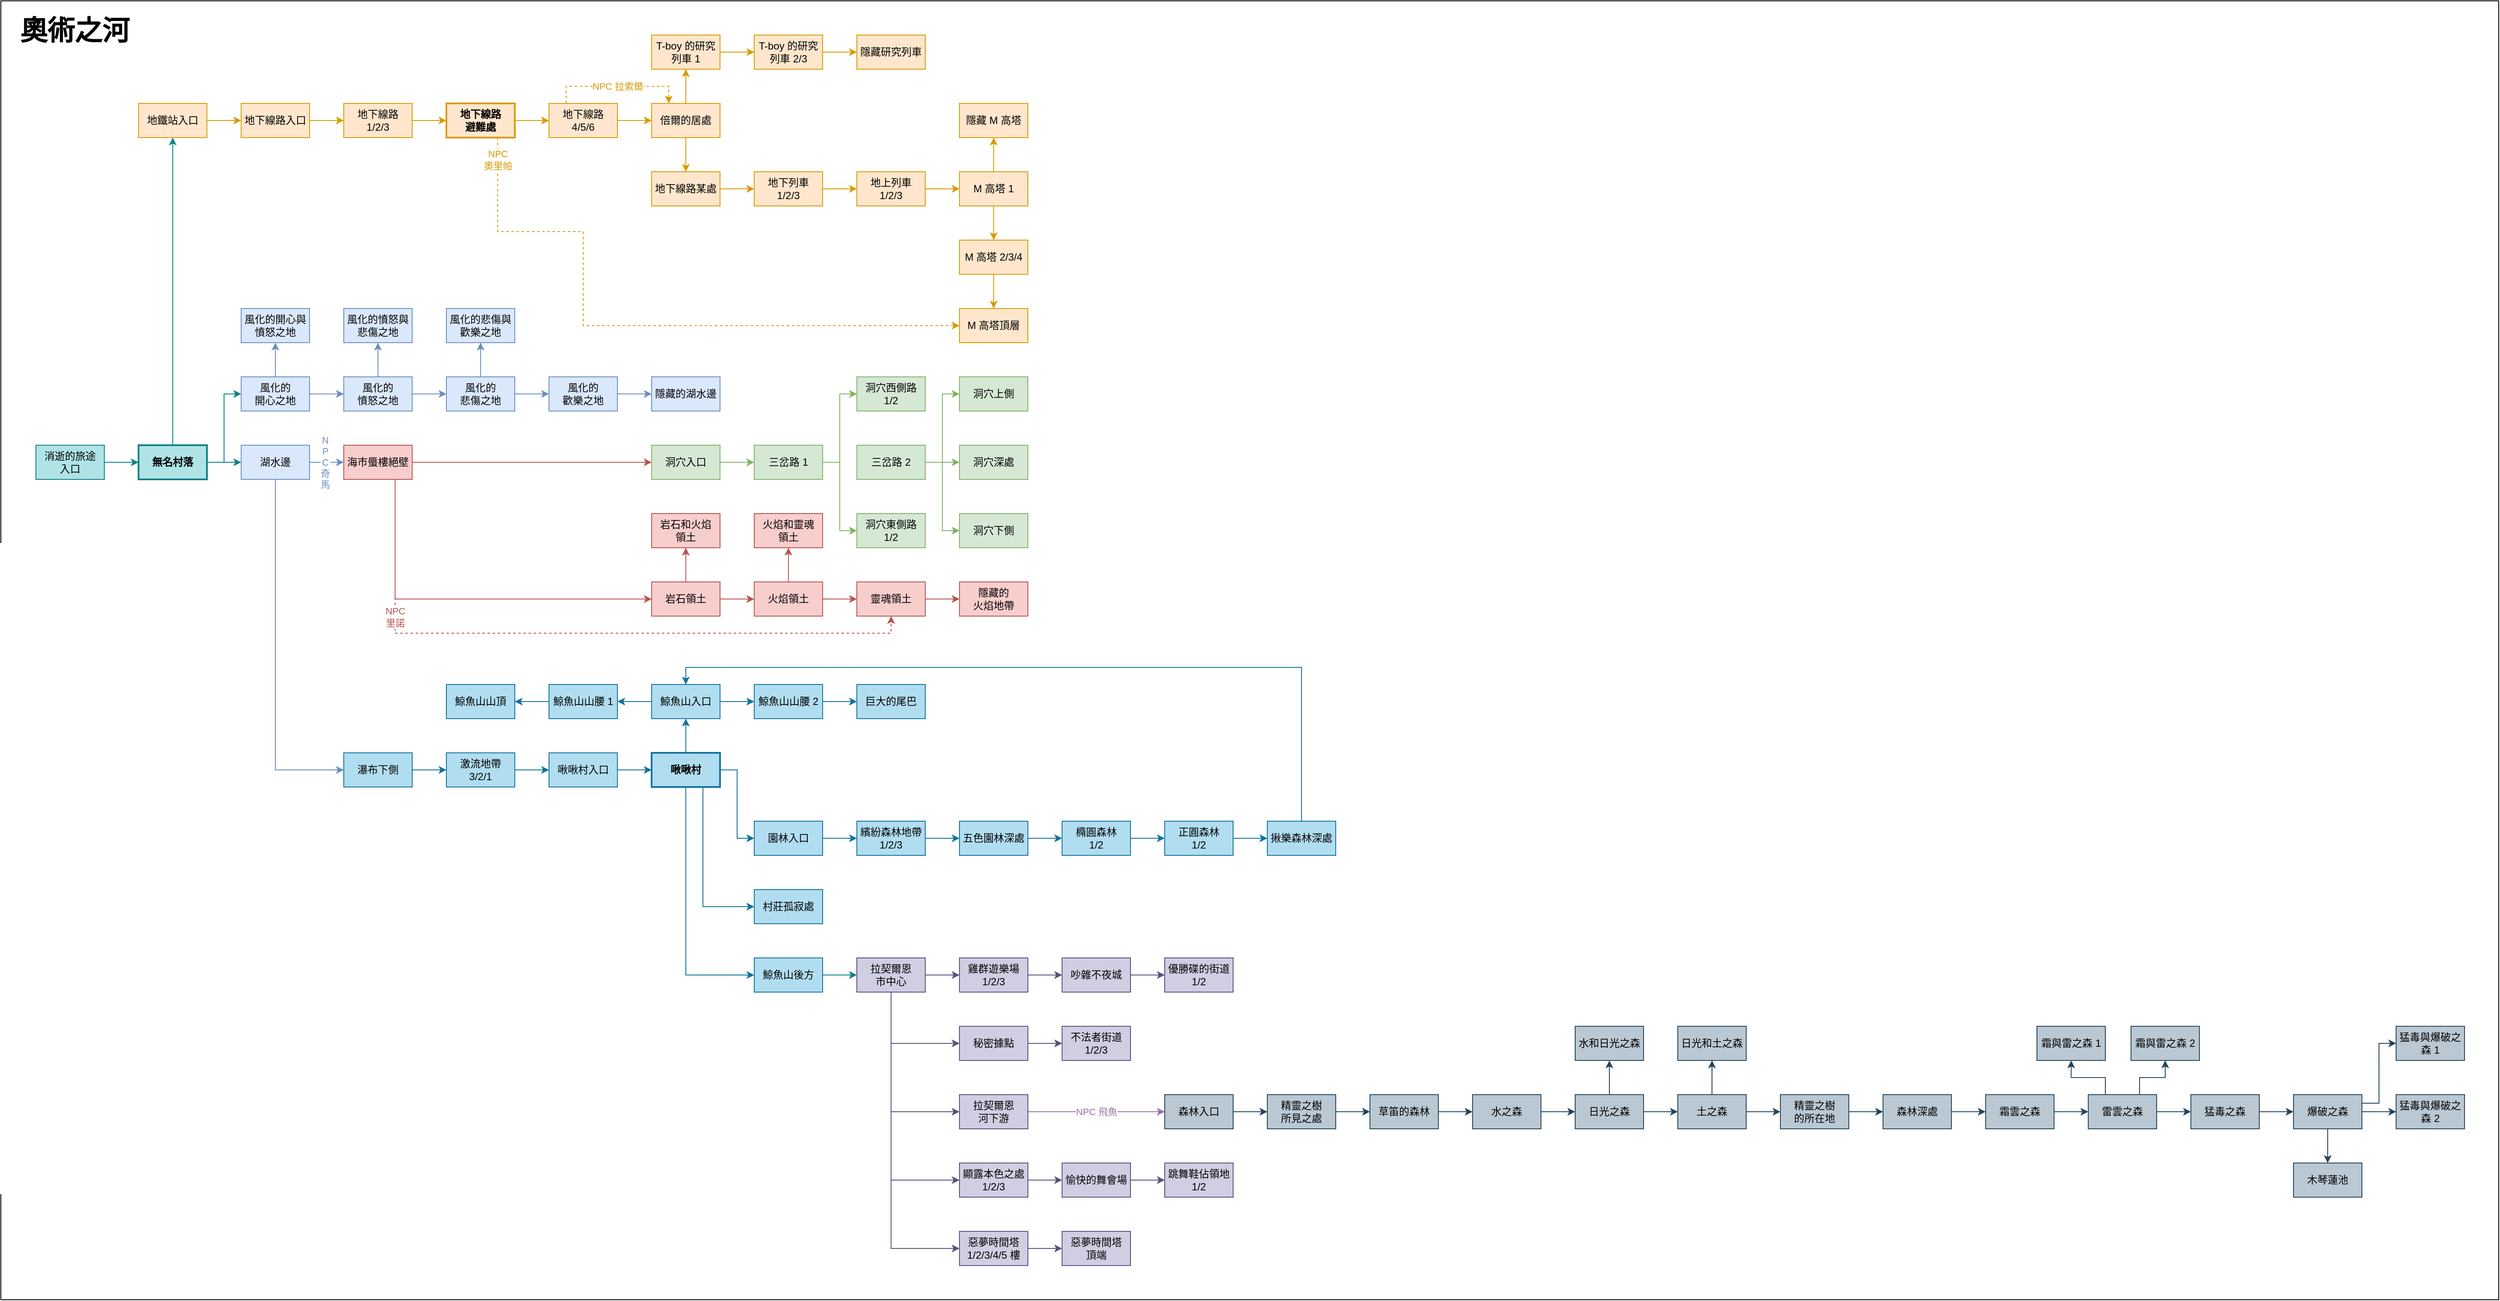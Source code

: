 <mxfile version="27.0.2">
  <diagram name="Page-1" id="98I1_oZJ7lvWs5_vr2ny">
    <mxGraphModel dx="5010" dy="3123" grid="1" gridSize="10" guides="1" tooltips="1" connect="1" arrows="1" fold="1" page="1" pageScale="1" pageWidth="850" pageHeight="1100" math="0" shadow="0">
      <root>
        <mxCell id="0" />
        <mxCell id="1" parent="0" />
        <mxCell id="Q3DIbl1BtEreVl4ZhK06-36" value="" style="rounded=0;whiteSpace=wrap;html=1;" parent="1" vertex="1">
          <mxGeometry x="39" y="40" width="2921" height="1520" as="geometry" />
        </mxCell>
        <mxCell id="d3JcHvjQmQeXnqKImObB-3" style="edgeStyle=orthogonalEdgeStyle;rounded=0;orthogonalLoop=1;jettySize=auto;html=1;exitX=1;exitY=0.5;exitDx=0;exitDy=0;entryX=0;entryY=0.5;entryDx=0;entryDy=0;fillColor=#b0e3e6;strokeColor=#0e8088;" parent="1" source="d3JcHvjQmQeXnqKImObB-1" target="d3JcHvjQmQeXnqKImObB-2" edge="1">
          <mxGeometry relative="1" as="geometry" />
        </mxCell>
        <mxCell id="d3JcHvjQmQeXnqKImObB-1" value="消逝的旅途&lt;br&gt;入口" style="rounded=0;whiteSpace=wrap;html=1;fillColor=#b0e3e6;strokeColor=#0e8088;" parent="1" vertex="1">
          <mxGeometry x="80" y="560" width="80" height="40" as="geometry" />
        </mxCell>
        <mxCell id="d3JcHvjQmQeXnqKImObB-93" style="edgeStyle=orthogonalEdgeStyle;rounded=0;orthogonalLoop=1;jettySize=auto;html=1;exitX=1;exitY=0.5;exitDx=0;exitDy=0;entryX=0;entryY=0.5;entryDx=0;entryDy=0;fillColor=#b0e3e6;strokeColor=#0e8088;" parent="1" source="d3JcHvjQmQeXnqKImObB-2" target="d3JcHvjQmQeXnqKImObB-59" edge="1">
          <mxGeometry relative="1" as="geometry" />
        </mxCell>
        <mxCell id="d3JcHvjQmQeXnqKImObB-96" style="edgeStyle=orthogonalEdgeStyle;rounded=0;orthogonalLoop=1;jettySize=auto;html=1;exitX=1;exitY=0.5;exitDx=0;exitDy=0;entryX=0;entryY=0.5;entryDx=0;entryDy=0;fillColor=#b0e3e6;strokeColor=#0e8088;" parent="1" source="d3JcHvjQmQeXnqKImObB-2" target="d3JcHvjQmQeXnqKImObB-43" edge="1">
          <mxGeometry relative="1" as="geometry" />
        </mxCell>
        <mxCell id="d3JcHvjQmQeXnqKImObB-97" style="edgeStyle=orthogonalEdgeStyle;rounded=0;orthogonalLoop=1;jettySize=auto;html=1;exitX=0.5;exitY=0;exitDx=0;exitDy=0;entryX=0.5;entryY=1;entryDx=0;entryDy=0;fillColor=#b0e3e6;strokeColor=#0e8088;" parent="1" source="d3JcHvjQmQeXnqKImObB-2" target="d3JcHvjQmQeXnqKImObB-4" edge="1">
          <mxGeometry relative="1" as="geometry" />
        </mxCell>
        <mxCell id="d3JcHvjQmQeXnqKImObB-2" value="無名村落" style="rounded=0;whiteSpace=wrap;html=1;fillColor=#b0e3e6;strokeColor=#0e8088;fontStyle=1;strokeWidth=2;" parent="1" vertex="1">
          <mxGeometry x="200" y="560" width="80" height="40" as="geometry" />
        </mxCell>
        <mxCell id="d3JcHvjQmQeXnqKImObB-10" style="edgeStyle=orthogonalEdgeStyle;rounded=0;orthogonalLoop=1;jettySize=auto;html=1;exitX=1;exitY=0.5;exitDx=0;exitDy=0;entryX=0;entryY=0.5;entryDx=0;entryDy=0;fillColor=#ffe6cc;strokeColor=#d79b00;" parent="1" source="d3JcHvjQmQeXnqKImObB-4" target="d3JcHvjQmQeXnqKImObB-5" edge="1">
          <mxGeometry relative="1" as="geometry" />
        </mxCell>
        <mxCell id="d3JcHvjQmQeXnqKImObB-4" value="地鐵站入口" style="rounded=0;whiteSpace=wrap;html=1;fillColor=#ffe6cc;strokeColor=#d79b00;" parent="1" vertex="1">
          <mxGeometry x="200" y="160" width="80" height="40" as="geometry" />
        </mxCell>
        <mxCell id="d3JcHvjQmQeXnqKImObB-11" style="edgeStyle=orthogonalEdgeStyle;rounded=0;orthogonalLoop=1;jettySize=auto;html=1;exitX=1;exitY=0.5;exitDx=0;exitDy=0;entryX=0;entryY=0.5;entryDx=0;entryDy=0;fillColor=#ffe6cc;strokeColor=#d79b00;" parent="1" source="d3JcHvjQmQeXnqKImObB-5" target="d3JcHvjQmQeXnqKImObB-6" edge="1">
          <mxGeometry relative="1" as="geometry" />
        </mxCell>
        <mxCell id="d3JcHvjQmQeXnqKImObB-5" value="地下線路入口" style="rounded=0;whiteSpace=wrap;html=1;fillColor=#ffe6cc;strokeColor=#d79b00;" parent="1" vertex="1">
          <mxGeometry x="320" y="160" width="80" height="40" as="geometry" />
        </mxCell>
        <mxCell id="d3JcHvjQmQeXnqKImObB-12" style="edgeStyle=orthogonalEdgeStyle;rounded=0;orthogonalLoop=1;jettySize=auto;html=1;exitX=1;exitY=0.5;exitDx=0;exitDy=0;entryX=0;entryY=0.5;entryDx=0;entryDy=0;fillColor=#ffe6cc;strokeColor=#d79b00;" parent="1" source="d3JcHvjQmQeXnqKImObB-6" target="d3JcHvjQmQeXnqKImObB-9" edge="1">
          <mxGeometry relative="1" as="geometry">
            <mxPoint x="560" y="180" as="targetPoint" />
          </mxGeometry>
        </mxCell>
        <mxCell id="d3JcHvjQmQeXnqKImObB-6" value="地下線路 1/2/3" style="rounded=0;whiteSpace=wrap;html=1;fillColor=#ffe6cc;strokeColor=#d79b00;" parent="1" vertex="1">
          <mxGeometry x="440" y="160" width="80" height="40" as="geometry" />
        </mxCell>
        <mxCell id="d3JcHvjQmQeXnqKImObB-16" style="edgeStyle=orthogonalEdgeStyle;rounded=0;orthogonalLoop=1;jettySize=auto;html=1;exitX=1;exitY=0.5;exitDx=0;exitDy=0;entryX=0;entryY=0.5;entryDx=0;entryDy=0;fillColor=#ffe6cc;strokeColor=#d79b00;" parent="1" source="d3JcHvjQmQeXnqKImObB-9" target="d3JcHvjQmQeXnqKImObB-15" edge="1">
          <mxGeometry relative="1" as="geometry" />
        </mxCell>
        <mxCell id="uA6WqvITDLGF0Sce4mHZ-1" style="edgeStyle=orthogonalEdgeStyle;rounded=0;orthogonalLoop=1;jettySize=auto;html=1;exitX=0.75;exitY=1;exitDx=0;exitDy=0;entryX=0;entryY=0.5;entryDx=0;entryDy=0;dashed=1;fillColor=#ffe6cc;strokeColor=#d79b00;" parent="1" source="d3JcHvjQmQeXnqKImObB-9" target="d3JcHvjQmQeXnqKImObB-32" edge="1">
          <mxGeometry relative="1" as="geometry">
            <Array as="points">
              <mxPoint x="620" y="310" />
              <mxPoint x="720" y="310" />
              <mxPoint x="720" y="420" />
            </Array>
          </mxGeometry>
        </mxCell>
        <mxCell id="uA6WqvITDLGF0Sce4mHZ-2" value="NPC&lt;br&gt;奧里帕" style="edgeLabel;html=1;align=center;verticalAlign=middle;resizable=0;points=[];fontColor=#D79B00;" parent="uA6WqvITDLGF0Sce4mHZ-1" vertex="1" connectable="0">
          <mxGeometry x="-0.931" relative="1" as="geometry">
            <mxPoint as="offset" />
          </mxGeometry>
        </mxCell>
        <mxCell id="d3JcHvjQmQeXnqKImObB-9" value="地下線路&lt;br&gt;避難處" style="rounded=0;whiteSpace=wrap;html=1;fillColor=#ffe6cc;strokeColor=#d79b00;fontStyle=1;strokeWidth=2;" parent="1" vertex="1">
          <mxGeometry x="560" y="160" width="80" height="40" as="geometry" />
        </mxCell>
        <mxCell id="d3JcHvjQmQeXnqKImObB-25" style="edgeStyle=orthogonalEdgeStyle;rounded=0;orthogonalLoop=1;jettySize=auto;html=1;exitX=1;exitY=0.5;exitDx=0;exitDy=0;entryX=0;entryY=0.5;entryDx=0;entryDy=0;fillColor=#ffe6cc;strokeColor=#d79b00;" parent="1" source="d3JcHvjQmQeXnqKImObB-15" target="d3JcHvjQmQeXnqKImObB-21" edge="1">
          <mxGeometry relative="1" as="geometry" />
        </mxCell>
        <mxCell id="SFGJ2DjizF-hznq4Pdk7-2" style="edgeStyle=orthogonalEdgeStyle;rounded=0;orthogonalLoop=1;jettySize=auto;html=1;exitX=0.25;exitY=0;exitDx=0;exitDy=0;entryX=0.25;entryY=0;entryDx=0;entryDy=0;fillColor=#ffe6cc;strokeColor=#d79b00;dashed=1;" parent="1" source="d3JcHvjQmQeXnqKImObB-15" target="d3JcHvjQmQeXnqKImObB-21" edge="1">
          <mxGeometry relative="1" as="geometry" />
        </mxCell>
        <mxCell id="SFGJ2DjizF-hznq4Pdk7-3" value="NPC 拉索爾" style="edgeLabel;html=1;align=center;verticalAlign=middle;resizable=0;points=[];fontColor=#D79B00;" parent="SFGJ2DjizF-hznq4Pdk7-2" vertex="1" connectable="0">
          <mxGeometry x="-0.438" y="-4" relative="1" as="geometry">
            <mxPoint x="35" y="-4" as="offset" />
          </mxGeometry>
        </mxCell>
        <mxCell id="d3JcHvjQmQeXnqKImObB-15" value="地下線路 4/5/6" style="rounded=0;whiteSpace=wrap;html=1;fillColor=#ffe6cc;strokeColor=#d79b00;" parent="1" vertex="1">
          <mxGeometry x="680" y="160" width="80" height="40" as="geometry" />
        </mxCell>
        <mxCell id="d3JcHvjQmQeXnqKImObB-26" style="edgeStyle=orthogonalEdgeStyle;rounded=0;orthogonalLoop=1;jettySize=auto;html=1;exitX=0.5;exitY=1;exitDx=0;exitDy=0;entryX=0.5;entryY=0;entryDx=0;entryDy=0;fillColor=#ffe6cc;strokeColor=#d79b00;" parent="1" source="d3JcHvjQmQeXnqKImObB-21" target="d3JcHvjQmQeXnqKImObB-22" edge="1">
          <mxGeometry relative="1" as="geometry" />
        </mxCell>
        <mxCell id="SFGJ2DjizF-hznq4Pdk7-1" style="edgeStyle=orthogonalEdgeStyle;rounded=0;orthogonalLoop=1;jettySize=auto;html=1;exitX=0.5;exitY=0;exitDx=0;exitDy=0;entryX=0.5;entryY=1;entryDx=0;entryDy=0;fillColor=#ffe6cc;strokeColor=#d79b00;" parent="1" source="d3JcHvjQmQeXnqKImObB-21" target="d3JcHvjQmQeXnqKImObB-37" edge="1">
          <mxGeometry relative="1" as="geometry" />
        </mxCell>
        <mxCell id="d3JcHvjQmQeXnqKImObB-21" value="倍爾的居處" style="rounded=0;whiteSpace=wrap;html=1;fillColor=#ffe6cc;strokeColor=#d79b00;" parent="1" vertex="1">
          <mxGeometry x="800" y="160" width="80" height="40" as="geometry" />
        </mxCell>
        <mxCell id="d3JcHvjQmQeXnqKImObB-27" style="edgeStyle=orthogonalEdgeStyle;rounded=0;orthogonalLoop=1;jettySize=auto;html=1;exitX=1;exitY=0.5;exitDx=0;exitDy=0;entryX=0;entryY=0.5;entryDx=0;entryDy=0;fillColor=#ffe6cc;strokeColor=#d79b00;" parent="1" source="d3JcHvjQmQeXnqKImObB-22" target="d3JcHvjQmQeXnqKImObB-23" edge="1">
          <mxGeometry relative="1" as="geometry" />
        </mxCell>
        <mxCell id="d3JcHvjQmQeXnqKImObB-22" value="地下線路某處" style="rounded=0;whiteSpace=wrap;html=1;fillColor=#ffe6cc;strokeColor=#d79b00;" parent="1" vertex="1">
          <mxGeometry x="800" y="240" width="80" height="40" as="geometry" />
        </mxCell>
        <mxCell id="d3JcHvjQmQeXnqKImObB-28" style="edgeStyle=orthogonalEdgeStyle;rounded=0;orthogonalLoop=1;jettySize=auto;html=1;exitX=1;exitY=0.5;exitDx=0;exitDy=0;entryX=0;entryY=0.5;entryDx=0;entryDy=0;fillColor=#ffe6cc;strokeColor=#d79b00;" parent="1" source="d3JcHvjQmQeXnqKImObB-23" target="d3JcHvjQmQeXnqKImObB-24" edge="1">
          <mxGeometry relative="1" as="geometry" />
        </mxCell>
        <mxCell id="d3JcHvjQmQeXnqKImObB-23" value="地下列車 1/2/3" style="rounded=0;whiteSpace=wrap;html=1;fillColor=#ffe6cc;strokeColor=#d79b00;" parent="1" vertex="1">
          <mxGeometry x="920" y="240" width="80" height="40" as="geometry" />
        </mxCell>
        <mxCell id="d3JcHvjQmQeXnqKImObB-33" style="edgeStyle=orthogonalEdgeStyle;rounded=0;orthogonalLoop=1;jettySize=auto;html=1;exitX=1;exitY=0.5;exitDx=0;exitDy=0;entryX=0;entryY=0.5;entryDx=0;entryDy=0;fillColor=#ffe6cc;strokeColor=#d79b00;" parent="1" source="d3JcHvjQmQeXnqKImObB-24" target="d3JcHvjQmQeXnqKImObB-29" edge="1">
          <mxGeometry relative="1" as="geometry" />
        </mxCell>
        <mxCell id="d3JcHvjQmQeXnqKImObB-24" value="地上列車 1/2/3" style="rounded=0;whiteSpace=wrap;html=1;fillColor=#ffe6cc;strokeColor=#d79b00;" parent="1" vertex="1">
          <mxGeometry x="1040" y="240" width="80" height="40" as="geometry" />
        </mxCell>
        <mxCell id="d3JcHvjQmQeXnqKImObB-35" style="edgeStyle=orthogonalEdgeStyle;rounded=0;orthogonalLoop=1;jettySize=auto;html=1;exitX=0.5;exitY=1;exitDx=0;exitDy=0;entryX=0.5;entryY=0;entryDx=0;entryDy=0;fillColor=#ffe6cc;strokeColor=#d79b00;" parent="1" source="d3JcHvjQmQeXnqKImObB-29" target="d3JcHvjQmQeXnqKImObB-31" edge="1">
          <mxGeometry relative="1" as="geometry" />
        </mxCell>
        <mxCell id="d3JcHvjQmQeXnqKImObB-62" style="edgeStyle=orthogonalEdgeStyle;rounded=0;orthogonalLoop=1;jettySize=auto;html=1;exitX=0.5;exitY=0;exitDx=0;exitDy=0;entryX=0.5;entryY=1;entryDx=0;entryDy=0;fillColor=#ffe6cc;strokeColor=#d79b00;" parent="1" source="d3JcHvjQmQeXnqKImObB-29" target="d3JcHvjQmQeXnqKImObB-30" edge="1">
          <mxGeometry relative="1" as="geometry" />
        </mxCell>
        <mxCell id="d3JcHvjQmQeXnqKImObB-29" value="M 高塔 1" style="rounded=0;whiteSpace=wrap;html=1;fillColor=#ffe6cc;strokeColor=#d79b00;" parent="1" vertex="1">
          <mxGeometry x="1160" y="240" width="80" height="40" as="geometry" />
        </mxCell>
        <mxCell id="d3JcHvjQmQeXnqKImObB-30" value="隱藏 M 高塔" style="rounded=0;whiteSpace=wrap;html=1;fillColor=#ffe6cc;strokeColor=#d79b00;" parent="1" vertex="1">
          <mxGeometry x="1160" y="160" width="80" height="40" as="geometry" />
        </mxCell>
        <mxCell id="d3JcHvjQmQeXnqKImObB-36" style="edgeStyle=orthogonalEdgeStyle;rounded=0;orthogonalLoop=1;jettySize=auto;html=1;exitX=0.5;exitY=1;exitDx=0;exitDy=0;entryX=0.5;entryY=0;entryDx=0;entryDy=0;fillColor=#ffe6cc;strokeColor=#d79b00;" parent="1" source="d3JcHvjQmQeXnqKImObB-31" target="d3JcHvjQmQeXnqKImObB-32" edge="1">
          <mxGeometry relative="1" as="geometry" />
        </mxCell>
        <mxCell id="d3JcHvjQmQeXnqKImObB-31" value="M 高塔 2/3/4" style="rounded=0;whiteSpace=wrap;html=1;fillColor=#ffe6cc;strokeColor=#d79b00;" parent="1" vertex="1">
          <mxGeometry x="1160" y="320" width="80" height="40" as="geometry" />
        </mxCell>
        <mxCell id="d3JcHvjQmQeXnqKImObB-32" value="M 高塔頂層" style="rounded=0;whiteSpace=wrap;html=1;fillColor=#ffe6cc;strokeColor=#d79b00;" parent="1" vertex="1">
          <mxGeometry x="1160" y="400" width="80" height="40" as="geometry" />
        </mxCell>
        <mxCell id="d3JcHvjQmQeXnqKImObB-39" style="edgeStyle=orthogonalEdgeStyle;rounded=0;orthogonalLoop=1;jettySize=auto;html=1;exitX=1;exitY=0.5;exitDx=0;exitDy=0;fillColor=#ffe6cc;strokeColor=#d79b00;" parent="1" source="d3JcHvjQmQeXnqKImObB-37" target="d3JcHvjQmQeXnqKImObB-38" edge="1">
          <mxGeometry relative="1" as="geometry" />
        </mxCell>
        <mxCell id="d3JcHvjQmQeXnqKImObB-37" value="T-boy 的研究列車 1" style="rounded=0;whiteSpace=wrap;html=1;fillColor=#ffe6cc;strokeColor=#d79b00;" parent="1" vertex="1">
          <mxGeometry x="800" y="80" width="80" height="40" as="geometry" />
        </mxCell>
        <mxCell id="d3JcHvjQmQeXnqKImObB-41" style="edgeStyle=orthogonalEdgeStyle;rounded=0;orthogonalLoop=1;jettySize=auto;html=1;exitX=1;exitY=0.5;exitDx=0;exitDy=0;entryX=0;entryY=0.5;entryDx=0;entryDy=0;fillColor=#ffe6cc;strokeColor=#d79b00;" parent="1" source="d3JcHvjQmQeXnqKImObB-38" target="d3JcHvjQmQeXnqKImObB-40" edge="1">
          <mxGeometry relative="1" as="geometry" />
        </mxCell>
        <mxCell id="d3JcHvjQmQeXnqKImObB-38" value="T-boy 的研究列車 2/3" style="rounded=0;whiteSpace=wrap;html=1;fillColor=#ffe6cc;strokeColor=#d79b00;" parent="1" vertex="1">
          <mxGeometry x="920" y="80" width="80" height="40" as="geometry" />
        </mxCell>
        <mxCell id="d3JcHvjQmQeXnqKImObB-40" value="隱藏研究列車" style="rounded=0;whiteSpace=wrap;html=1;fillColor=#ffe6cc;strokeColor=#d79b00;" parent="1" vertex="1">
          <mxGeometry x="1040" y="80" width="80" height="40" as="geometry" />
        </mxCell>
        <mxCell id="d3JcHvjQmQeXnqKImObB-52" style="edgeStyle=orthogonalEdgeStyle;rounded=0;orthogonalLoop=1;jettySize=auto;html=1;exitX=1;exitY=0.5;exitDx=0;exitDy=0;entryX=0;entryY=0.5;entryDx=0;entryDy=0;fillColor=#dae8fc;strokeColor=#6c8ebf;" parent="1" source="d3JcHvjQmQeXnqKImObB-43" target="d3JcHvjQmQeXnqKImObB-45" edge="1">
          <mxGeometry relative="1" as="geometry" />
        </mxCell>
        <mxCell id="d3JcHvjQmQeXnqKImObB-56" style="edgeStyle=orthogonalEdgeStyle;rounded=0;orthogonalLoop=1;jettySize=auto;html=1;exitX=0.5;exitY=0;exitDx=0;exitDy=0;entryX=0.5;entryY=1;entryDx=0;entryDy=0;fillColor=#dae8fc;strokeColor=#6c8ebf;" parent="1" source="d3JcHvjQmQeXnqKImObB-43" target="d3JcHvjQmQeXnqKImObB-44" edge="1">
          <mxGeometry relative="1" as="geometry" />
        </mxCell>
        <mxCell id="d3JcHvjQmQeXnqKImObB-43" value="風化的&lt;br&gt;開心之地" style="rounded=0;whiteSpace=wrap;html=1;fillColor=#dae8fc;strokeColor=#6c8ebf;" parent="1" vertex="1">
          <mxGeometry x="320" y="480" width="80" height="40" as="geometry" />
        </mxCell>
        <mxCell id="d3JcHvjQmQeXnqKImObB-44" value="風化的開心與憤怒之地" style="rounded=0;whiteSpace=wrap;html=1;fillColor=#dae8fc;strokeColor=#6c8ebf;" parent="1" vertex="1">
          <mxGeometry x="320" y="400" width="80" height="40" as="geometry" />
        </mxCell>
        <mxCell id="d3JcHvjQmQeXnqKImObB-53" style="edgeStyle=orthogonalEdgeStyle;rounded=0;orthogonalLoop=1;jettySize=auto;html=1;exitX=1;exitY=0.5;exitDx=0;exitDy=0;entryX=0;entryY=0.5;entryDx=0;entryDy=0;fillColor=#dae8fc;strokeColor=#6c8ebf;" parent="1" source="d3JcHvjQmQeXnqKImObB-45" target="d3JcHvjQmQeXnqKImObB-47" edge="1">
          <mxGeometry relative="1" as="geometry" />
        </mxCell>
        <mxCell id="d3JcHvjQmQeXnqKImObB-57" style="edgeStyle=orthogonalEdgeStyle;rounded=0;orthogonalLoop=1;jettySize=auto;html=1;exitX=0.5;exitY=0;exitDx=0;exitDy=0;entryX=0.5;entryY=1;entryDx=0;entryDy=0;fillColor=#dae8fc;strokeColor=#6c8ebf;" parent="1" source="d3JcHvjQmQeXnqKImObB-45" target="d3JcHvjQmQeXnqKImObB-46" edge="1">
          <mxGeometry relative="1" as="geometry" />
        </mxCell>
        <mxCell id="d3JcHvjQmQeXnqKImObB-45" value="風化的&lt;br&gt;憤怒之地" style="rounded=0;whiteSpace=wrap;html=1;fillColor=#dae8fc;strokeColor=#6c8ebf;" parent="1" vertex="1">
          <mxGeometry x="440" y="480" width="80" height="40" as="geometry" />
        </mxCell>
        <mxCell id="d3JcHvjQmQeXnqKImObB-46" value="風化的憤怒與悲傷之地" style="rounded=0;whiteSpace=wrap;html=1;fillColor=#dae8fc;strokeColor=#6c8ebf;" parent="1" vertex="1">
          <mxGeometry x="440" y="400" width="80" height="40" as="geometry" />
        </mxCell>
        <mxCell id="d3JcHvjQmQeXnqKImObB-54" style="edgeStyle=orthogonalEdgeStyle;rounded=0;orthogonalLoop=1;jettySize=auto;html=1;exitX=1;exitY=0.5;exitDx=0;exitDy=0;entryX=0;entryY=0.5;entryDx=0;entryDy=0;fillColor=#dae8fc;strokeColor=#6c8ebf;" parent="1" source="d3JcHvjQmQeXnqKImObB-47" target="d3JcHvjQmQeXnqKImObB-49" edge="1">
          <mxGeometry relative="1" as="geometry" />
        </mxCell>
        <mxCell id="d3JcHvjQmQeXnqKImObB-58" style="edgeStyle=orthogonalEdgeStyle;rounded=0;orthogonalLoop=1;jettySize=auto;html=1;exitX=0.5;exitY=0;exitDx=0;exitDy=0;entryX=0.5;entryY=1;entryDx=0;entryDy=0;fillColor=#dae8fc;strokeColor=#6c8ebf;" parent="1" source="d3JcHvjQmQeXnqKImObB-47" target="d3JcHvjQmQeXnqKImObB-48" edge="1">
          <mxGeometry relative="1" as="geometry" />
        </mxCell>
        <mxCell id="d3JcHvjQmQeXnqKImObB-47" value="風化的&lt;br&gt;悲傷之地" style="rounded=0;whiteSpace=wrap;html=1;fillColor=#dae8fc;strokeColor=#6c8ebf;" parent="1" vertex="1">
          <mxGeometry x="560" y="480" width="80" height="40" as="geometry" />
        </mxCell>
        <mxCell id="d3JcHvjQmQeXnqKImObB-48" value="風化的悲傷與歡樂之地" style="rounded=0;whiteSpace=wrap;html=1;fillColor=#dae8fc;strokeColor=#6c8ebf;" parent="1" vertex="1">
          <mxGeometry x="560" y="400" width="80" height="40" as="geometry" />
        </mxCell>
        <mxCell id="d3JcHvjQmQeXnqKImObB-92" style="edgeStyle=orthogonalEdgeStyle;rounded=0;orthogonalLoop=1;jettySize=auto;html=1;exitX=1;exitY=0.5;exitDx=0;exitDy=0;entryX=0;entryY=0.5;entryDx=0;entryDy=0;fillColor=#dae8fc;strokeColor=#6c8ebf;" parent="1" source="d3JcHvjQmQeXnqKImObB-49" target="d3JcHvjQmQeXnqKImObB-51" edge="1">
          <mxGeometry relative="1" as="geometry" />
        </mxCell>
        <mxCell id="d3JcHvjQmQeXnqKImObB-49" value="風化的&lt;br&gt;歡樂之地" style="rounded=0;whiteSpace=wrap;html=1;fillColor=#dae8fc;strokeColor=#6c8ebf;" parent="1" vertex="1">
          <mxGeometry x="680" y="480" width="80" height="40" as="geometry" />
        </mxCell>
        <mxCell id="d3JcHvjQmQeXnqKImObB-51" value="隱藏的湖水邊" style="rounded=0;whiteSpace=wrap;html=1;fillColor=#dae8fc;strokeColor=#6c8ebf;" parent="1" vertex="1">
          <mxGeometry x="800" y="480" width="80" height="40" as="geometry" />
        </mxCell>
        <mxCell id="d3JcHvjQmQeXnqKImObB-78" style="edgeStyle=orthogonalEdgeStyle;rounded=0;orthogonalLoop=1;jettySize=auto;html=1;exitX=1;exitY=0.5;exitDx=0;exitDy=0;fillColor=#dae8fc;strokeColor=#6c8ebf;" parent="1" source="d3JcHvjQmQeXnqKImObB-59" target="d3JcHvjQmQeXnqKImObB-60" edge="1">
          <mxGeometry relative="1" as="geometry" />
        </mxCell>
        <mxCell id="uA6WqvITDLGF0Sce4mHZ-5" value="&lt;div&gt;N&lt;br&gt;&lt;/div&gt;&lt;div&gt;P&lt;/div&gt;&lt;div&gt;C&lt;/div&gt;&lt;div&gt;奇&lt;div&gt;馬&lt;/div&gt;&lt;/div&gt;" style="edgeLabel;html=1;align=center;verticalAlign=middle;resizable=0;points=[];fontColor=#6C8EBF;" parent="d3JcHvjQmQeXnqKImObB-78" vertex="1" connectable="0">
          <mxGeometry x="-0.129" relative="1" as="geometry">
            <mxPoint as="offset" />
          </mxGeometry>
        </mxCell>
        <mxCell id="d3JcHvjQmQeXnqKImObB-59" value="湖水邊" style="rounded=0;whiteSpace=wrap;html=1;fillColor=#dae8fc;strokeColor=#6c8ebf;" parent="1" vertex="1">
          <mxGeometry x="320" y="560" width="80" height="40" as="geometry" />
        </mxCell>
        <mxCell id="d3JcHvjQmQeXnqKImObB-79" style="edgeStyle=orthogonalEdgeStyle;rounded=0;orthogonalLoop=1;jettySize=auto;html=1;exitX=1;exitY=0.5;exitDx=0;exitDy=0;entryX=0;entryY=0.5;entryDx=0;entryDy=0;fillColor=#f8cecc;strokeColor=#b85450;" parent="1" source="d3JcHvjQmQeXnqKImObB-60" target="d3JcHvjQmQeXnqKImObB-61" edge="1">
          <mxGeometry relative="1" as="geometry" />
        </mxCell>
        <mxCell id="d3JcHvjQmQeXnqKImObB-86" style="edgeStyle=orthogonalEdgeStyle;rounded=0;orthogonalLoop=1;jettySize=auto;html=1;exitX=0.75;exitY=1;exitDx=0;exitDy=0;entryX=0;entryY=0.5;entryDx=0;entryDy=0;fillColor=#f8cecc;strokeColor=#b85450;" parent="1" source="d3JcHvjQmQeXnqKImObB-60" target="d3JcHvjQmQeXnqKImObB-80" edge="1">
          <mxGeometry relative="1" as="geometry" />
        </mxCell>
        <mxCell id="d3JcHvjQmQeXnqKImObB-98" style="edgeStyle=orthogonalEdgeStyle;rounded=0;orthogonalLoop=1;jettySize=auto;html=1;exitX=0.75;exitY=1;exitDx=0;exitDy=0;entryX=0.5;entryY=1;entryDx=0;entryDy=0;fillColor=#f8cecc;strokeColor=#b85450;dashed=1;" parent="1" source="d3JcHvjQmQeXnqKImObB-60" target="d3JcHvjQmQeXnqKImObB-84" edge="1">
          <mxGeometry relative="1" as="geometry" />
        </mxCell>
        <mxCell id="d3JcHvjQmQeXnqKImObB-99" value="NPC&lt;div&gt;里諾&lt;/div&gt;" style="edgeLabel;html=1;align=center;verticalAlign=middle;resizable=0;points=[];rotation=0;fontColor=#B85450;" parent="d3JcHvjQmQeXnqKImObB-98" vertex="1" connectable="0">
          <mxGeometry x="-0.775" y="2" relative="1" as="geometry">
            <mxPoint x="-2" y="73" as="offset" />
          </mxGeometry>
        </mxCell>
        <mxCell id="Q3DIbl1BtEreVl4ZhK06-28" style="edgeStyle=orthogonalEdgeStyle;rounded=0;orthogonalLoop=1;jettySize=auto;html=1;exitX=0.5;exitY=1;exitDx=0;exitDy=0;entryX=0;entryY=0.5;entryDx=0;entryDy=0;fillColor=#dae8fc;strokeColor=#6c8ebf;" parent="1" source="d3JcHvjQmQeXnqKImObB-59" target="Q3DIbl1BtEreVl4ZhK06-2" edge="1">
          <mxGeometry relative="1" as="geometry" />
        </mxCell>
        <mxCell id="d3JcHvjQmQeXnqKImObB-60" value="海市蜃樓絕壁" style="rounded=0;whiteSpace=wrap;html=1;fillColor=#f8cecc;strokeColor=#b85450;fontSize=12;" parent="1" vertex="1">
          <mxGeometry x="440" y="560" width="80" height="40" as="geometry" />
        </mxCell>
        <mxCell id="d3JcHvjQmQeXnqKImObB-68" style="edgeStyle=orthogonalEdgeStyle;rounded=0;orthogonalLoop=1;jettySize=auto;html=1;exitX=1;exitY=0.5;exitDx=0;exitDy=0;entryX=0;entryY=0.5;entryDx=0;entryDy=0;fillColor=#d5e8d4;strokeColor=#82b366;" parent="1" source="d3JcHvjQmQeXnqKImObB-61" target="d3JcHvjQmQeXnqKImObB-63" edge="1">
          <mxGeometry relative="1" as="geometry" />
        </mxCell>
        <mxCell id="d3JcHvjQmQeXnqKImObB-61" value="洞穴入口" style="rounded=0;whiteSpace=wrap;html=1;fillColor=#d5e8d4;strokeColor=#82b366;" parent="1" vertex="1">
          <mxGeometry x="800" y="560" width="80" height="40" as="geometry" />
        </mxCell>
        <mxCell id="d3JcHvjQmQeXnqKImObB-69" style="edgeStyle=orthogonalEdgeStyle;rounded=0;orthogonalLoop=1;jettySize=auto;html=1;exitX=1;exitY=0.5;exitDx=0;exitDy=0;entryX=0;entryY=0.5;entryDx=0;entryDy=0;fillColor=#d5e8d4;strokeColor=#82b366;" parent="1" source="d3JcHvjQmQeXnqKImObB-63" target="d3JcHvjQmQeXnqKImObB-64" edge="1">
          <mxGeometry relative="1" as="geometry" />
        </mxCell>
        <mxCell id="d3JcHvjQmQeXnqKImObB-70" style="edgeStyle=orthogonalEdgeStyle;rounded=0;orthogonalLoop=1;jettySize=auto;html=1;exitX=1;exitY=0.5;exitDx=0;exitDy=0;entryX=0;entryY=0.5;entryDx=0;entryDy=0;fillColor=#d5e8d4;strokeColor=#82b366;" parent="1" source="d3JcHvjQmQeXnqKImObB-63" target="d3JcHvjQmQeXnqKImObB-66" edge="1">
          <mxGeometry relative="1" as="geometry" />
        </mxCell>
        <mxCell id="d3JcHvjQmQeXnqKImObB-63" value="三岔路 1" style="rounded=0;whiteSpace=wrap;html=1;fillColor=#d5e8d4;strokeColor=#82b366;" parent="1" vertex="1">
          <mxGeometry x="920" y="560" width="80" height="40" as="geometry" />
        </mxCell>
        <mxCell id="d3JcHvjQmQeXnqKImObB-64" value="洞穴西側路 1/2" style="rounded=0;whiteSpace=wrap;html=1;fillColor=#d5e8d4;strokeColor=#82b366;" parent="1" vertex="1">
          <mxGeometry x="1040" y="480" width="80" height="40" as="geometry" />
        </mxCell>
        <mxCell id="d3JcHvjQmQeXnqKImObB-66" value="洞穴東側路 1/2" style="rounded=0;whiteSpace=wrap;html=1;fillColor=#d5e8d4;strokeColor=#82b366;" parent="1" vertex="1">
          <mxGeometry x="1040" y="640" width="80" height="40" as="geometry" />
        </mxCell>
        <mxCell id="d3JcHvjQmQeXnqKImObB-75" style="edgeStyle=orthogonalEdgeStyle;rounded=0;orthogonalLoop=1;jettySize=auto;html=1;exitX=1;exitY=0.5;exitDx=0;exitDy=0;entryX=0;entryY=0.5;entryDx=0;entryDy=0;fillColor=#d5e8d4;strokeColor=#82b366;" parent="1" source="d3JcHvjQmQeXnqKImObB-71" target="d3JcHvjQmQeXnqKImObB-73" edge="1">
          <mxGeometry relative="1" as="geometry" />
        </mxCell>
        <mxCell id="d3JcHvjQmQeXnqKImObB-76" style="edgeStyle=orthogonalEdgeStyle;rounded=0;orthogonalLoop=1;jettySize=auto;html=1;exitX=1;exitY=0.5;exitDx=0;exitDy=0;entryX=0;entryY=0.5;entryDx=0;entryDy=0;fillColor=#d5e8d4;strokeColor=#82b366;" parent="1" source="d3JcHvjQmQeXnqKImObB-71" target="d3JcHvjQmQeXnqKImObB-74" edge="1">
          <mxGeometry relative="1" as="geometry" />
        </mxCell>
        <mxCell id="d3JcHvjQmQeXnqKImObB-77" style="edgeStyle=orthogonalEdgeStyle;rounded=0;orthogonalLoop=1;jettySize=auto;html=1;exitX=1;exitY=0.5;exitDx=0;exitDy=0;entryX=0;entryY=0.5;entryDx=0;entryDy=0;fillColor=#d5e8d4;strokeColor=#82b366;" parent="1" source="d3JcHvjQmQeXnqKImObB-71" target="d3JcHvjQmQeXnqKImObB-72" edge="1">
          <mxGeometry relative="1" as="geometry" />
        </mxCell>
        <mxCell id="d3JcHvjQmQeXnqKImObB-71" value="三岔路 2" style="rounded=0;whiteSpace=wrap;html=1;fillColor=#d5e8d4;strokeColor=#82b366;" parent="1" vertex="1">
          <mxGeometry x="1040" y="560" width="80" height="40" as="geometry" />
        </mxCell>
        <mxCell id="d3JcHvjQmQeXnqKImObB-72" value="洞穴下側" style="rounded=0;whiteSpace=wrap;html=1;fillColor=#d5e8d4;strokeColor=#82b366;" parent="1" vertex="1">
          <mxGeometry x="1160" y="640" width="80" height="40" as="geometry" />
        </mxCell>
        <mxCell id="d3JcHvjQmQeXnqKImObB-73" value="洞穴上側" style="rounded=0;whiteSpace=wrap;html=1;fillColor=#d5e8d4;strokeColor=#82b366;" parent="1" vertex="1">
          <mxGeometry x="1160" y="480" width="80" height="40" as="geometry" />
        </mxCell>
        <mxCell id="d3JcHvjQmQeXnqKImObB-74" value="洞穴深處" style="rounded=0;whiteSpace=wrap;html=1;fillColor=#d5e8d4;strokeColor=#82b366;" parent="1" vertex="1">
          <mxGeometry x="1160" y="560" width="80" height="40" as="geometry" />
        </mxCell>
        <mxCell id="d3JcHvjQmQeXnqKImObB-87" style="edgeStyle=orthogonalEdgeStyle;rounded=0;orthogonalLoop=1;jettySize=auto;html=1;exitX=0.5;exitY=0;exitDx=0;exitDy=0;entryX=0.5;entryY=1;entryDx=0;entryDy=0;fillColor=#f8cecc;strokeColor=#b85450;" parent="1" source="d3JcHvjQmQeXnqKImObB-80" target="d3JcHvjQmQeXnqKImObB-81" edge="1">
          <mxGeometry relative="1" as="geometry" />
        </mxCell>
        <mxCell id="d3JcHvjQmQeXnqKImObB-88" style="edgeStyle=orthogonalEdgeStyle;rounded=0;orthogonalLoop=1;jettySize=auto;html=1;exitX=1;exitY=0.5;exitDx=0;exitDy=0;entryX=0;entryY=0.5;entryDx=0;entryDy=0;fillColor=#f8cecc;strokeColor=#b85450;" parent="1" source="d3JcHvjQmQeXnqKImObB-80" target="d3JcHvjQmQeXnqKImObB-82" edge="1">
          <mxGeometry relative="1" as="geometry" />
        </mxCell>
        <mxCell id="d3JcHvjQmQeXnqKImObB-80" value="岩石領土" style="rounded=0;whiteSpace=wrap;html=1;fillColor=#f8cecc;strokeColor=#b85450;" parent="1" vertex="1">
          <mxGeometry x="800" y="720" width="80" height="40" as="geometry" />
        </mxCell>
        <mxCell id="d3JcHvjQmQeXnqKImObB-81" value="岩石和火焰&lt;br&gt;領土" style="rounded=0;whiteSpace=wrap;html=1;fillColor=#f8cecc;strokeColor=#b85450;" parent="1" vertex="1">
          <mxGeometry x="800" y="640" width="80" height="40" as="geometry" />
        </mxCell>
        <mxCell id="d3JcHvjQmQeXnqKImObB-89" style="edgeStyle=orthogonalEdgeStyle;rounded=0;orthogonalLoop=1;jettySize=auto;html=1;exitX=0.5;exitY=0;exitDx=0;exitDy=0;entryX=0.5;entryY=1;entryDx=0;entryDy=0;fillColor=#f8cecc;strokeColor=#b85450;" parent="1" source="d3JcHvjQmQeXnqKImObB-82" target="d3JcHvjQmQeXnqKImObB-83" edge="1">
          <mxGeometry relative="1" as="geometry" />
        </mxCell>
        <mxCell id="d3JcHvjQmQeXnqKImObB-90" style="edgeStyle=orthogonalEdgeStyle;rounded=0;orthogonalLoop=1;jettySize=auto;html=1;exitX=1;exitY=0.5;exitDx=0;exitDy=0;entryX=0;entryY=0.5;entryDx=0;entryDy=0;fillColor=#f8cecc;strokeColor=#b85450;" parent="1" source="d3JcHvjQmQeXnqKImObB-82" target="d3JcHvjQmQeXnqKImObB-84" edge="1">
          <mxGeometry relative="1" as="geometry" />
        </mxCell>
        <mxCell id="d3JcHvjQmQeXnqKImObB-82" value="火焰領土" style="rounded=0;whiteSpace=wrap;html=1;fillColor=#f8cecc;strokeColor=#b85450;" parent="1" vertex="1">
          <mxGeometry x="920" y="720" width="80" height="40" as="geometry" />
        </mxCell>
        <mxCell id="d3JcHvjQmQeXnqKImObB-83" value="火焰和靈魂&lt;br&gt;領土" style="rounded=0;whiteSpace=wrap;html=1;fillColor=#f8cecc;strokeColor=#b85450;" parent="1" vertex="1">
          <mxGeometry x="920" y="640" width="80" height="40" as="geometry" />
        </mxCell>
        <mxCell id="d3JcHvjQmQeXnqKImObB-91" style="edgeStyle=orthogonalEdgeStyle;rounded=0;orthogonalLoop=1;jettySize=auto;html=1;exitX=1;exitY=0.5;exitDx=0;exitDy=0;entryX=0;entryY=0.5;entryDx=0;entryDy=0;fillColor=#f8cecc;strokeColor=#b85450;" parent="1" source="d3JcHvjQmQeXnqKImObB-84" target="d3JcHvjQmQeXnqKImObB-85" edge="1">
          <mxGeometry relative="1" as="geometry" />
        </mxCell>
        <mxCell id="d3JcHvjQmQeXnqKImObB-84" value="靈魂領土" style="rounded=0;whiteSpace=wrap;html=1;fillColor=#f8cecc;strokeColor=#b85450;" parent="1" vertex="1">
          <mxGeometry x="1040" y="720" width="80" height="40" as="geometry" />
        </mxCell>
        <mxCell id="d3JcHvjQmQeXnqKImObB-85" value="隱藏的&lt;br&gt;火焰地帶" style="rounded=0;whiteSpace=wrap;html=1;fillColor=#f8cecc;strokeColor=#b85450;" parent="1" vertex="1">
          <mxGeometry x="1160" y="720" width="80" height="40" as="geometry" />
        </mxCell>
        <mxCell id="d3JcHvjQmQeXnqKImObB-102" value="奧術之河" style="text;html=1;align=center;verticalAlign=middle;resizable=0;points=[];autosize=1;strokeColor=none;fillColor=none;fontSize=32;fontStyle=1" parent="1" vertex="1">
          <mxGeometry x="50" y="50" width="150" height="50" as="geometry" />
        </mxCell>
        <mxCell id="Q3DIbl1BtEreVl4ZhK06-12" style="edgeStyle=orthogonalEdgeStyle;rounded=0;orthogonalLoop=1;jettySize=auto;html=1;exitX=1;exitY=0.5;exitDx=0;exitDy=0;entryX=0;entryY=0.5;entryDx=0;entryDy=0;fillColor=#b1ddf0;strokeColor=#10739e;" parent="1" source="Q3DIbl1BtEreVl4ZhK06-2" target="Q3DIbl1BtEreVl4ZhK06-3" edge="1">
          <mxGeometry relative="1" as="geometry" />
        </mxCell>
        <mxCell id="Q3DIbl1BtEreVl4ZhK06-2" value="瀑布下側" style="rounded=0;whiteSpace=wrap;html=1;fillColor=#b1ddf0;strokeColor=#10739e;" parent="1" vertex="1">
          <mxGeometry x="440" y="920" width="80" height="40" as="geometry" />
        </mxCell>
        <mxCell id="Q3DIbl1BtEreVl4ZhK06-13" style="edgeStyle=orthogonalEdgeStyle;rounded=0;orthogonalLoop=1;jettySize=auto;html=1;exitX=1;exitY=0.5;exitDx=0;exitDy=0;fillColor=#b1ddf0;strokeColor=#10739e;" parent="1" source="Q3DIbl1BtEreVl4ZhK06-3" target="Q3DIbl1BtEreVl4ZhK06-4" edge="1">
          <mxGeometry relative="1" as="geometry" />
        </mxCell>
        <mxCell id="Q3DIbl1BtEreVl4ZhK06-3" value="激流地帶&lt;br&gt;3/2/1" style="rounded=0;whiteSpace=wrap;html=1;fillColor=#b1ddf0;strokeColor=#10739e;" parent="1" vertex="1">
          <mxGeometry x="560" y="920" width="80" height="40" as="geometry" />
        </mxCell>
        <mxCell id="Q3DIbl1BtEreVl4ZhK06-14" style="edgeStyle=orthogonalEdgeStyle;rounded=0;orthogonalLoop=1;jettySize=auto;html=1;exitX=1;exitY=0.5;exitDx=0;exitDy=0;entryX=0;entryY=0.5;entryDx=0;entryDy=0;fillColor=#b1ddf0;strokeColor=#10739e;" parent="1" source="Q3DIbl1BtEreVl4ZhK06-4" target="Q3DIbl1BtEreVl4ZhK06-5" edge="1">
          <mxGeometry relative="1" as="geometry" />
        </mxCell>
        <mxCell id="Q3DIbl1BtEreVl4ZhK06-4" value="啾啾村入口" style="rounded=0;whiteSpace=wrap;html=1;fillColor=#b1ddf0;strokeColor=#10739e;" parent="1" vertex="1">
          <mxGeometry x="680" y="920" width="80" height="40" as="geometry" />
        </mxCell>
        <mxCell id="Q3DIbl1BtEreVl4ZhK06-20" style="edgeStyle=orthogonalEdgeStyle;rounded=0;orthogonalLoop=1;jettySize=auto;html=1;exitX=0.5;exitY=0;exitDx=0;exitDy=0;entryX=0.5;entryY=1;entryDx=0;entryDy=0;fillColor=#b1ddf0;strokeColor=#10739e;" parent="1" source="Q3DIbl1BtEreVl4ZhK06-5" target="Q3DIbl1BtEreVl4ZhK06-11" edge="1">
          <mxGeometry relative="1" as="geometry" />
        </mxCell>
        <mxCell id="Q3DIbl1BtEreVl4ZhK06-25" style="edgeStyle=orthogonalEdgeStyle;rounded=0;orthogonalLoop=1;jettySize=auto;html=1;exitX=1;exitY=0.5;exitDx=0;exitDy=0;entryX=0;entryY=0.5;entryDx=0;entryDy=0;fillColor=#b1ddf0;strokeColor=#10739e;" parent="1" source="Q3DIbl1BtEreVl4ZhK06-5" target="Q3DIbl1BtEreVl4ZhK06-6" edge="1">
          <mxGeometry relative="1" as="geometry" />
        </mxCell>
        <mxCell id="4pOkDqGrPwap0Yr39oTi-7" style="edgeStyle=orthogonalEdgeStyle;rounded=0;orthogonalLoop=1;jettySize=auto;html=1;exitX=0.5;exitY=1;exitDx=0;exitDy=0;entryX=0;entryY=0.5;entryDx=0;entryDy=0;fillColor=#b1ddf0;strokeColor=#10739e;" parent="1" source="Q3DIbl1BtEreVl4ZhK06-5" target="4pOkDqGrPwap0Yr39oTi-6" edge="1">
          <mxGeometry relative="1" as="geometry" />
        </mxCell>
        <mxCell id="4pOkDqGrPwap0Yr39oTi-8" style="edgeStyle=orthogonalEdgeStyle;rounded=0;orthogonalLoop=1;jettySize=auto;html=1;exitX=0.75;exitY=1;exitDx=0;exitDy=0;entryX=0;entryY=0.5;entryDx=0;entryDy=0;fillColor=#b1ddf0;strokeColor=#10739e;" parent="1" source="Q3DIbl1BtEreVl4ZhK06-5" target="4pOkDqGrPwap0Yr39oTi-3" edge="1">
          <mxGeometry relative="1" as="geometry" />
        </mxCell>
        <mxCell id="Q3DIbl1BtEreVl4ZhK06-5" value="啾啾村" style="rounded=0;whiteSpace=wrap;html=1;fillColor=#b1ddf0;strokeColor=#10739e;fontStyle=1;strokeWidth=2;" parent="1" vertex="1">
          <mxGeometry x="800" y="920" width="80" height="40" as="geometry" />
        </mxCell>
        <mxCell id="Q3DIbl1BtEreVl4ZhK06-16" style="edgeStyle=orthogonalEdgeStyle;rounded=0;orthogonalLoop=1;jettySize=auto;html=1;exitX=1;exitY=0.5;exitDx=0;exitDy=0;entryX=0;entryY=0.5;entryDx=0;entryDy=0;fillColor=#b1ddf0;strokeColor=#10739e;" parent="1" source="Q3DIbl1BtEreVl4ZhK06-6" target="Q3DIbl1BtEreVl4ZhK06-7" edge="1">
          <mxGeometry relative="1" as="geometry" />
        </mxCell>
        <mxCell id="Q3DIbl1BtEreVl4ZhK06-6" value="園林入口" style="rounded=0;whiteSpace=wrap;html=1;fillColor=#b1ddf0;strokeColor=#10739e;" parent="1" vertex="1">
          <mxGeometry x="920" y="1000" width="80" height="40" as="geometry" />
        </mxCell>
        <mxCell id="Q3DIbl1BtEreVl4ZhK06-17" style="edgeStyle=orthogonalEdgeStyle;rounded=0;orthogonalLoop=1;jettySize=auto;html=1;exitX=1;exitY=0.5;exitDx=0;exitDy=0;entryX=0;entryY=0.5;entryDx=0;entryDy=0;fillColor=#b1ddf0;strokeColor=#10739e;" parent="1" source="Q3DIbl1BtEreVl4ZhK06-7" target="Q3DIbl1BtEreVl4ZhK06-8" edge="1">
          <mxGeometry relative="1" as="geometry" />
        </mxCell>
        <mxCell id="Q3DIbl1BtEreVl4ZhK06-7" value="繽紛森林地帶&lt;br&gt;1/2/3" style="rounded=0;whiteSpace=wrap;html=1;fillColor=#b1ddf0;strokeColor=#10739e;" parent="1" vertex="1">
          <mxGeometry x="1040" y="1000" width="80" height="40" as="geometry" />
        </mxCell>
        <mxCell id="Q3DIbl1BtEreVl4ZhK06-18" style="edgeStyle=orthogonalEdgeStyle;rounded=0;orthogonalLoop=1;jettySize=auto;html=1;exitX=1;exitY=0.5;exitDx=0;exitDy=0;entryX=0;entryY=0.5;entryDx=0;entryDy=0;fillColor=#b1ddf0;strokeColor=#10739e;" parent="1" source="Q3DIbl1BtEreVl4ZhK06-8" target="Q3DIbl1BtEreVl4ZhK06-9" edge="1">
          <mxGeometry relative="1" as="geometry" />
        </mxCell>
        <mxCell id="Q3DIbl1BtEreVl4ZhK06-8" value="五色園林深處" style="rounded=0;whiteSpace=wrap;html=1;fillColor=#b1ddf0;strokeColor=#10739e;" parent="1" vertex="1">
          <mxGeometry x="1160" y="1000" width="80" height="40" as="geometry" />
        </mxCell>
        <mxCell id="Q3DIbl1BtEreVl4ZhK06-19" style="edgeStyle=orthogonalEdgeStyle;rounded=0;orthogonalLoop=1;jettySize=auto;html=1;exitX=1;exitY=0.5;exitDx=0;exitDy=0;entryX=0;entryY=0.5;entryDx=0;entryDy=0;fillColor=#b1ddf0;strokeColor=#10739e;" parent="1" source="Q3DIbl1BtEreVl4ZhK06-9" target="Q3DIbl1BtEreVl4ZhK06-10" edge="1">
          <mxGeometry relative="1" as="geometry" />
        </mxCell>
        <mxCell id="Q3DIbl1BtEreVl4ZhK06-9" value="橢圓森林&lt;div&gt;1/2&lt;/div&gt;" style="rounded=0;whiteSpace=wrap;html=1;fillColor=#b1ddf0;strokeColor=#10739e;" parent="1" vertex="1">
          <mxGeometry x="1280" y="1000" width="80" height="40" as="geometry" />
        </mxCell>
        <mxCell id="Q3DIbl1BtEreVl4ZhK06-34" style="edgeStyle=orthogonalEdgeStyle;rounded=0;orthogonalLoop=1;jettySize=auto;html=1;exitX=1;exitY=0.5;exitDx=0;exitDy=0;entryX=0;entryY=0.5;entryDx=0;entryDy=0;fillColor=#b1ddf0;strokeColor=#10739e;" parent="1" source="Q3DIbl1BtEreVl4ZhK06-10" target="Q3DIbl1BtEreVl4ZhK06-33" edge="1">
          <mxGeometry relative="1" as="geometry" />
        </mxCell>
        <mxCell id="Q3DIbl1BtEreVl4ZhK06-10" value="正圓森林&lt;div&gt;1/2&lt;/div&gt;" style="rounded=0;whiteSpace=wrap;html=1;fillColor=#b1ddf0;strokeColor=#10739e;" parent="1" vertex="1">
          <mxGeometry x="1400" y="1000" width="80" height="40" as="geometry" />
        </mxCell>
        <mxCell id="Q3DIbl1BtEreVl4ZhK06-29" style="edgeStyle=orthogonalEdgeStyle;rounded=0;orthogonalLoop=1;jettySize=auto;html=1;exitX=0;exitY=0.5;exitDx=0;exitDy=0;entryX=1;entryY=0.5;entryDx=0;entryDy=0;fillColor=#b1ddf0;strokeColor=#10739e;" parent="1" source="Q3DIbl1BtEreVl4ZhK06-11" target="Q3DIbl1BtEreVl4ZhK06-21" edge="1">
          <mxGeometry relative="1" as="geometry" />
        </mxCell>
        <mxCell id="Q3DIbl1BtEreVl4ZhK06-31" style="edgeStyle=orthogonalEdgeStyle;rounded=0;orthogonalLoop=1;jettySize=auto;html=1;exitX=1;exitY=0.5;exitDx=0;exitDy=0;entryX=0;entryY=0.5;entryDx=0;entryDy=0;fillColor=#b1ddf0;strokeColor=#10739e;" parent="1" source="Q3DIbl1BtEreVl4ZhK06-11" target="Q3DIbl1BtEreVl4ZhK06-23" edge="1">
          <mxGeometry relative="1" as="geometry" />
        </mxCell>
        <mxCell id="Q3DIbl1BtEreVl4ZhK06-11" value="鯨魚山入口" style="rounded=0;whiteSpace=wrap;html=1;fillColor=#b1ddf0;strokeColor=#10739e;" parent="1" vertex="1">
          <mxGeometry x="800" y="840" width="80" height="40" as="geometry" />
        </mxCell>
        <mxCell id="Q3DIbl1BtEreVl4ZhK06-30" style="edgeStyle=orthogonalEdgeStyle;rounded=0;orthogonalLoop=1;jettySize=auto;html=1;exitX=0;exitY=0.5;exitDx=0;exitDy=0;entryX=1;entryY=0.5;entryDx=0;entryDy=0;fillColor=#b1ddf0;strokeColor=#10739e;" parent="1" source="Q3DIbl1BtEreVl4ZhK06-21" target="Q3DIbl1BtEreVl4ZhK06-22" edge="1">
          <mxGeometry relative="1" as="geometry" />
        </mxCell>
        <mxCell id="Q3DIbl1BtEreVl4ZhK06-21" value="鯨魚山山腰 1" style="rounded=0;whiteSpace=wrap;html=1;fillColor=#b1ddf0;strokeColor=#10739e;" parent="1" vertex="1">
          <mxGeometry x="680" y="840" width="80" height="40" as="geometry" />
        </mxCell>
        <mxCell id="Q3DIbl1BtEreVl4ZhK06-22" value="鯨魚山山頂" style="rounded=0;whiteSpace=wrap;html=1;fillColor=#b1ddf0;strokeColor=#10739e;" parent="1" vertex="1">
          <mxGeometry x="560" y="840" width="80" height="40" as="geometry" />
        </mxCell>
        <mxCell id="Q3DIbl1BtEreVl4ZhK06-32" style="edgeStyle=orthogonalEdgeStyle;rounded=0;orthogonalLoop=1;jettySize=auto;html=1;exitX=1;exitY=0.5;exitDx=0;exitDy=0;entryX=0;entryY=0.5;entryDx=0;entryDy=0;fillColor=#b1ddf0;strokeColor=#10739e;" parent="1" source="Q3DIbl1BtEreVl4ZhK06-23" target="Q3DIbl1BtEreVl4ZhK06-24" edge="1">
          <mxGeometry relative="1" as="geometry" />
        </mxCell>
        <mxCell id="Q3DIbl1BtEreVl4ZhK06-23" value="鯨魚山山腰 2" style="rounded=0;whiteSpace=wrap;html=1;fillColor=#b1ddf0;strokeColor=#10739e;" parent="1" vertex="1">
          <mxGeometry x="920" y="840" width="80" height="40" as="geometry" />
        </mxCell>
        <mxCell id="Q3DIbl1BtEreVl4ZhK06-24" value="巨大的尾巴" style="rounded=0;whiteSpace=wrap;html=1;fillColor=#b1ddf0;strokeColor=#10739e;" parent="1" vertex="1">
          <mxGeometry x="1040" y="840" width="80" height="40" as="geometry" />
        </mxCell>
        <mxCell id="Q3DIbl1BtEreVl4ZhK06-35" style="edgeStyle=orthogonalEdgeStyle;rounded=0;orthogonalLoop=1;jettySize=auto;html=1;exitX=0.5;exitY=0;exitDx=0;exitDy=0;entryX=0.5;entryY=0;entryDx=0;entryDy=0;fillColor=#b1ddf0;strokeColor=#10739e;" parent="1" source="Q3DIbl1BtEreVl4ZhK06-33" target="Q3DIbl1BtEreVl4ZhK06-11" edge="1">
          <mxGeometry relative="1" as="geometry" />
        </mxCell>
        <mxCell id="Q3DIbl1BtEreVl4ZhK06-33" value="揪樂森林深處" style="rounded=0;whiteSpace=wrap;html=1;fillColor=#b1ddf0;strokeColor=#10739e;" parent="1" vertex="1">
          <mxGeometry x="1520" y="1000" width="80" height="40" as="geometry" />
        </mxCell>
        <mxCell id="4pOkDqGrPwap0Yr39oTi-3" value="村莊孤寂處" style="rounded=0;whiteSpace=wrap;html=1;fillColor=#b1ddf0;strokeColor=#10739e;" parent="1" vertex="1">
          <mxGeometry x="920" y="1080" width="80" height="40" as="geometry" />
        </mxCell>
        <mxCell id="4pOkDqGrPwap0Yr39oTi-10" style="edgeStyle=orthogonalEdgeStyle;rounded=0;orthogonalLoop=1;jettySize=auto;html=1;exitX=1;exitY=0.5;exitDx=0;exitDy=0;fillColor=#b0e3e6;strokeColor=#0e8088;" parent="1" source="4pOkDqGrPwap0Yr39oTi-6" target="4pOkDqGrPwap0Yr39oTi-9" edge="1">
          <mxGeometry relative="1" as="geometry" />
        </mxCell>
        <mxCell id="4pOkDqGrPwap0Yr39oTi-6" value="鯨魚山後方" style="rounded=0;whiteSpace=wrap;html=1;fillColor=#b1ddf0;strokeColor=#10739e;" parent="1" vertex="1">
          <mxGeometry x="920" y="1160" width="80" height="40" as="geometry" />
        </mxCell>
        <mxCell id="4pOkDqGrPwap0Yr39oTi-14" style="edgeStyle=orthogonalEdgeStyle;rounded=0;orthogonalLoop=1;jettySize=auto;html=1;exitX=1;exitY=0.5;exitDx=0;exitDy=0;entryX=0;entryY=0.5;entryDx=0;entryDy=0;fillColor=#d0cee2;strokeColor=#56517e;" parent="1" source="4pOkDqGrPwap0Yr39oTi-9" target="4pOkDqGrPwap0Yr39oTi-11" edge="1">
          <mxGeometry relative="1" as="geometry" />
        </mxCell>
        <mxCell id="4pOkDqGrPwap0Yr39oTi-23" style="edgeStyle=orthogonalEdgeStyle;rounded=0;orthogonalLoop=1;jettySize=auto;html=1;exitX=0.5;exitY=1;exitDx=0;exitDy=0;entryX=0;entryY=0.5;entryDx=0;entryDy=0;fillColor=#d0cee2;strokeColor=#56517e;" parent="1" source="4pOkDqGrPwap0Yr39oTi-9" target="4pOkDqGrPwap0Yr39oTi-17" edge="1">
          <mxGeometry relative="1" as="geometry" />
        </mxCell>
        <mxCell id="4pOkDqGrPwap0Yr39oTi-25" style="edgeStyle=orthogonalEdgeStyle;rounded=0;orthogonalLoop=1;jettySize=auto;html=1;exitX=0.5;exitY=1;exitDx=0;exitDy=0;entryX=0;entryY=0.5;entryDx=0;entryDy=0;fillColor=#d0cee2;strokeColor=#56517e;" parent="1" source="4pOkDqGrPwap0Yr39oTi-9" target="4pOkDqGrPwap0Yr39oTi-19" edge="1">
          <mxGeometry relative="1" as="geometry" />
        </mxCell>
        <mxCell id="4pOkDqGrPwap0Yr39oTi-26" style="edgeStyle=orthogonalEdgeStyle;rounded=0;orthogonalLoop=1;jettySize=auto;html=1;exitX=0.5;exitY=1;exitDx=0;exitDy=0;entryX=0;entryY=0.5;entryDx=0;entryDy=0;fillColor=#d0cee2;strokeColor=#56517e;" parent="1" source="4pOkDqGrPwap0Yr39oTi-9" target="4pOkDqGrPwap0Yr39oTi-20" edge="1">
          <mxGeometry relative="1" as="geometry" />
        </mxCell>
        <mxCell id="4pOkDqGrPwap0Yr39oTi-31" style="edgeStyle=orthogonalEdgeStyle;rounded=0;orthogonalLoop=1;jettySize=auto;html=1;exitX=0.5;exitY=1;exitDx=0;exitDy=0;entryX=0;entryY=0.5;entryDx=0;entryDy=0;fillColor=#d0cee2;strokeColor=#56517e;" parent="1" source="4pOkDqGrPwap0Yr39oTi-9" target="4pOkDqGrPwap0Yr39oTi-29" edge="1">
          <mxGeometry relative="1" as="geometry" />
        </mxCell>
        <mxCell id="4pOkDqGrPwap0Yr39oTi-9" value="拉契爾恩&lt;div&gt;市中心&lt;/div&gt;" style="rounded=0;whiteSpace=wrap;html=1;fillColor=#d0cee2;strokeColor=#56517e;" parent="1" vertex="1">
          <mxGeometry x="1040" y="1160" width="80" height="40" as="geometry" />
        </mxCell>
        <mxCell id="4pOkDqGrPwap0Yr39oTi-15" style="edgeStyle=orthogonalEdgeStyle;rounded=0;orthogonalLoop=1;jettySize=auto;html=1;exitX=1;exitY=0.5;exitDx=0;exitDy=0;entryX=0;entryY=0.5;entryDx=0;entryDy=0;fillColor=#d0cee2;strokeColor=#56517e;" parent="1" source="4pOkDqGrPwap0Yr39oTi-11" target="4pOkDqGrPwap0Yr39oTi-12" edge="1">
          <mxGeometry relative="1" as="geometry" />
        </mxCell>
        <mxCell id="4pOkDqGrPwap0Yr39oTi-11" value="雞群遊樂場&lt;br&gt;1/2/3" style="rounded=0;whiteSpace=wrap;html=1;fillColor=#d0cee2;strokeColor=#56517e;" parent="1" vertex="1">
          <mxGeometry x="1160" y="1160" width="80" height="40" as="geometry" />
        </mxCell>
        <mxCell id="4pOkDqGrPwap0Yr39oTi-16" style="edgeStyle=orthogonalEdgeStyle;rounded=0;orthogonalLoop=1;jettySize=auto;html=1;exitX=1;exitY=0.5;exitDx=0;exitDy=0;fillColor=#d0cee2;strokeColor=#56517e;" parent="1" source="4pOkDqGrPwap0Yr39oTi-12" target="4pOkDqGrPwap0Yr39oTi-13" edge="1">
          <mxGeometry relative="1" as="geometry" />
        </mxCell>
        <mxCell id="4pOkDqGrPwap0Yr39oTi-12" value="吵雜不夜城" style="rounded=0;whiteSpace=wrap;html=1;fillColor=#d0cee2;strokeColor=#56517e;" parent="1" vertex="1">
          <mxGeometry x="1280" y="1160" width="80" height="40" as="geometry" />
        </mxCell>
        <mxCell id="4pOkDqGrPwap0Yr39oTi-13" value="優勝碟的街道&lt;br&gt;1/2" style="rounded=0;whiteSpace=wrap;html=1;fillColor=#d0cee2;strokeColor=#56517e;" parent="1" vertex="1">
          <mxGeometry x="1400" y="1160" width="80" height="40" as="geometry" />
        </mxCell>
        <mxCell id="4pOkDqGrPwap0Yr39oTi-24" style="edgeStyle=orthogonalEdgeStyle;rounded=0;orthogonalLoop=1;jettySize=auto;html=1;exitX=1;exitY=0.5;exitDx=0;exitDy=0;entryX=0;entryY=0.5;entryDx=0;entryDy=0;fillColor=#d0cee2;strokeColor=#56517e;" parent="1" source="4pOkDqGrPwap0Yr39oTi-17" target="4pOkDqGrPwap0Yr39oTi-18" edge="1">
          <mxGeometry relative="1" as="geometry" />
        </mxCell>
        <mxCell id="4pOkDqGrPwap0Yr39oTi-17" value="秘密據點" style="rounded=0;whiteSpace=wrap;html=1;fillColor=#d0cee2;strokeColor=#56517e;" parent="1" vertex="1">
          <mxGeometry x="1160" y="1240" width="80" height="40" as="geometry" />
        </mxCell>
        <mxCell id="4pOkDqGrPwap0Yr39oTi-18" value="不法者街道&lt;br&gt;1/2/3" style="rounded=0;whiteSpace=wrap;html=1;fillColor=#d0cee2;strokeColor=#56517e;" parent="1" vertex="1">
          <mxGeometry x="1280" y="1240" width="80" height="40" as="geometry" />
        </mxCell>
        <mxCell id="hBci-ddeVOfZTZ9PN2GE-2" value="NPC 飛魚" style="edgeStyle=orthogonalEdgeStyle;rounded=0;orthogonalLoop=1;jettySize=auto;html=1;exitX=1;exitY=0.5;exitDx=0;exitDy=0;entryX=0;entryY=0.5;entryDx=0;entryDy=0;fillColor=#e1d5e7;strokeColor=#9673a6;fontColor=#9673A6;" edge="1" parent="1" source="4pOkDqGrPwap0Yr39oTi-19" target="hBci-ddeVOfZTZ9PN2GE-1">
          <mxGeometry relative="1" as="geometry" />
        </mxCell>
        <mxCell id="4pOkDqGrPwap0Yr39oTi-19" value="拉契爾恩&lt;div&gt;河下游&lt;/div&gt;" style="rounded=0;whiteSpace=wrap;html=1;fillColor=#d0cee2;strokeColor=#56517e;" parent="1" vertex="1">
          <mxGeometry x="1160" y="1320" width="80" height="40" as="geometry" />
        </mxCell>
        <mxCell id="4pOkDqGrPwap0Yr39oTi-27" style="edgeStyle=orthogonalEdgeStyle;rounded=0;orthogonalLoop=1;jettySize=auto;html=1;exitX=1;exitY=0.5;exitDx=0;exitDy=0;entryX=0;entryY=0.5;entryDx=0;entryDy=0;fillColor=#d0cee2;strokeColor=#56517e;" parent="1" source="4pOkDqGrPwap0Yr39oTi-20" target="4pOkDqGrPwap0Yr39oTi-21" edge="1">
          <mxGeometry relative="1" as="geometry" />
        </mxCell>
        <mxCell id="4pOkDqGrPwap0Yr39oTi-20" value="顯露本色之處&lt;br&gt;1/2/3" style="rounded=0;whiteSpace=wrap;html=1;fillColor=#d0cee2;strokeColor=#56517e;" parent="1" vertex="1">
          <mxGeometry x="1160" y="1400" width="80" height="40" as="geometry" />
        </mxCell>
        <mxCell id="4pOkDqGrPwap0Yr39oTi-28" style="edgeStyle=orthogonalEdgeStyle;rounded=0;orthogonalLoop=1;jettySize=auto;html=1;exitX=1;exitY=0.5;exitDx=0;exitDy=0;entryX=0;entryY=0.5;entryDx=0;entryDy=0;fillColor=#d0cee2;strokeColor=#56517e;" parent="1" source="4pOkDqGrPwap0Yr39oTi-21" target="4pOkDqGrPwap0Yr39oTi-22" edge="1">
          <mxGeometry relative="1" as="geometry" />
        </mxCell>
        <mxCell id="4pOkDqGrPwap0Yr39oTi-21" value="愉快的舞會場" style="rounded=0;whiteSpace=wrap;html=1;fillColor=#d0cee2;strokeColor=#56517e;" parent="1" vertex="1">
          <mxGeometry x="1280" y="1400" width="80" height="40" as="geometry" />
        </mxCell>
        <mxCell id="4pOkDqGrPwap0Yr39oTi-22" value="跳舞鞋佔領地&lt;br&gt;1/2" style="rounded=0;whiteSpace=wrap;html=1;fillColor=#d0cee2;strokeColor=#56517e;" parent="1" vertex="1">
          <mxGeometry x="1400" y="1400" width="80" height="40" as="geometry" />
        </mxCell>
        <mxCell id="4pOkDqGrPwap0Yr39oTi-32" style="edgeStyle=orthogonalEdgeStyle;rounded=0;orthogonalLoop=1;jettySize=auto;html=1;exitX=1;exitY=0.5;exitDx=0;exitDy=0;entryX=0;entryY=0.5;entryDx=0;entryDy=0;fillColor=#d0cee2;strokeColor=#56517e;" parent="1" source="4pOkDqGrPwap0Yr39oTi-29" target="4pOkDqGrPwap0Yr39oTi-30" edge="1">
          <mxGeometry relative="1" as="geometry" />
        </mxCell>
        <mxCell id="4pOkDqGrPwap0Yr39oTi-29" value="惡夢時間塔&lt;br&gt;1/2/3/4/5 樓" style="rounded=0;whiteSpace=wrap;html=1;fillColor=#d0cee2;strokeColor=#56517e;" parent="1" vertex="1">
          <mxGeometry x="1160" y="1480" width="80" height="40" as="geometry" />
        </mxCell>
        <mxCell id="4pOkDqGrPwap0Yr39oTi-30" value="惡夢時間塔&lt;br&gt;頂端" style="rounded=0;whiteSpace=wrap;html=1;fillColor=#d0cee2;strokeColor=#56517e;" parent="1" vertex="1">
          <mxGeometry x="1280" y="1480" width="80" height="40" as="geometry" />
        </mxCell>
        <mxCell id="hBci-ddeVOfZTZ9PN2GE-22" style="edgeStyle=orthogonalEdgeStyle;rounded=0;orthogonalLoop=1;jettySize=auto;html=1;exitX=1;exitY=0.5;exitDx=0;exitDy=0;entryX=0;entryY=0.5;entryDx=0;entryDy=0;fillColor=#bac8d3;strokeColor=#23445d;" edge="1" parent="1" source="hBci-ddeVOfZTZ9PN2GE-1" target="hBci-ddeVOfZTZ9PN2GE-3">
          <mxGeometry relative="1" as="geometry" />
        </mxCell>
        <mxCell id="hBci-ddeVOfZTZ9PN2GE-1" value="森林入口" style="rounded=0;whiteSpace=wrap;html=1;fillColor=#bac8d3;strokeColor=#23445d;" vertex="1" parent="1">
          <mxGeometry x="1400" y="1320" width="80" height="40" as="geometry" />
        </mxCell>
        <mxCell id="hBci-ddeVOfZTZ9PN2GE-23" style="edgeStyle=orthogonalEdgeStyle;rounded=0;orthogonalLoop=1;jettySize=auto;html=1;exitX=1;exitY=0.5;exitDx=0;exitDy=0;entryX=0;entryY=0.5;entryDx=0;entryDy=0;fillColor=#bac8d3;strokeColor=#23445d;" edge="1" parent="1" source="hBci-ddeVOfZTZ9PN2GE-3" target="hBci-ddeVOfZTZ9PN2GE-4">
          <mxGeometry relative="1" as="geometry" />
        </mxCell>
        <mxCell id="hBci-ddeVOfZTZ9PN2GE-3" value="精靈之樹&lt;div&gt;所見之處&lt;/div&gt;" style="rounded=0;whiteSpace=wrap;html=1;fillColor=#bac8d3;strokeColor=#23445d;" vertex="1" parent="1">
          <mxGeometry x="1520" y="1320" width="80" height="40" as="geometry" />
        </mxCell>
        <mxCell id="hBci-ddeVOfZTZ9PN2GE-24" style="edgeStyle=orthogonalEdgeStyle;rounded=0;orthogonalLoop=1;jettySize=auto;html=1;exitX=1;exitY=0.5;exitDx=0;exitDy=0;entryX=0;entryY=0.5;entryDx=0;entryDy=0;fillColor=#bac8d3;strokeColor=#23445d;" edge="1" parent="1" source="hBci-ddeVOfZTZ9PN2GE-4" target="hBci-ddeVOfZTZ9PN2GE-5">
          <mxGeometry relative="1" as="geometry" />
        </mxCell>
        <mxCell id="hBci-ddeVOfZTZ9PN2GE-4" value="草笛的森林" style="rounded=0;whiteSpace=wrap;html=1;fillColor=#bac8d3;strokeColor=#23445d;" vertex="1" parent="1">
          <mxGeometry x="1640" y="1320" width="80" height="40" as="geometry" />
        </mxCell>
        <mxCell id="hBci-ddeVOfZTZ9PN2GE-25" style="edgeStyle=orthogonalEdgeStyle;rounded=0;orthogonalLoop=1;jettySize=auto;html=1;exitX=1;exitY=0.5;exitDx=0;exitDy=0;entryX=0;entryY=0.5;entryDx=0;entryDy=0;fillColor=#bac8d3;strokeColor=#23445d;" edge="1" parent="1" source="hBci-ddeVOfZTZ9PN2GE-5" target="hBci-ddeVOfZTZ9PN2GE-6">
          <mxGeometry relative="1" as="geometry" />
        </mxCell>
        <mxCell id="hBci-ddeVOfZTZ9PN2GE-5" value="水之森" style="rounded=0;whiteSpace=wrap;html=1;fillColor=#bac8d3;strokeColor=#23445d;" vertex="1" parent="1">
          <mxGeometry x="1760" y="1320" width="80" height="40" as="geometry" />
        </mxCell>
        <mxCell id="hBci-ddeVOfZTZ9PN2GE-26" style="edgeStyle=orthogonalEdgeStyle;rounded=0;orthogonalLoop=1;jettySize=auto;html=1;exitX=1;exitY=0.5;exitDx=0;exitDy=0;entryX=0;entryY=0.5;entryDx=0;entryDy=0;fillColor=#bac8d3;strokeColor=#23445d;" edge="1" parent="1" source="hBci-ddeVOfZTZ9PN2GE-6" target="hBci-ddeVOfZTZ9PN2GE-8">
          <mxGeometry relative="1" as="geometry" />
        </mxCell>
        <mxCell id="hBci-ddeVOfZTZ9PN2GE-27" style="edgeStyle=orthogonalEdgeStyle;rounded=0;orthogonalLoop=1;jettySize=auto;html=1;exitX=0.5;exitY=0;exitDx=0;exitDy=0;entryX=0.5;entryY=1;entryDx=0;entryDy=0;fillColor=#bac8d3;strokeColor=#23445d;" edge="1" parent="1" source="hBci-ddeVOfZTZ9PN2GE-6" target="hBci-ddeVOfZTZ9PN2GE-7">
          <mxGeometry relative="1" as="geometry" />
        </mxCell>
        <mxCell id="hBci-ddeVOfZTZ9PN2GE-6" value="日光之森" style="rounded=0;whiteSpace=wrap;html=1;fillColor=#bac8d3;strokeColor=#23445d;" vertex="1" parent="1">
          <mxGeometry x="1880" y="1320" width="80" height="40" as="geometry" />
        </mxCell>
        <mxCell id="hBci-ddeVOfZTZ9PN2GE-7" value="水和日光之森" style="rounded=0;whiteSpace=wrap;html=1;fillColor=#bac8d3;strokeColor=#23445d;" vertex="1" parent="1">
          <mxGeometry x="1880" y="1240" width="80" height="40" as="geometry" />
        </mxCell>
        <mxCell id="hBci-ddeVOfZTZ9PN2GE-28" style="edgeStyle=orthogonalEdgeStyle;rounded=0;orthogonalLoop=1;jettySize=auto;html=1;exitX=0.5;exitY=0;exitDx=0;exitDy=0;entryX=0.5;entryY=1;entryDx=0;entryDy=0;fillColor=#bac8d3;strokeColor=#23445d;" edge="1" parent="1" source="hBci-ddeVOfZTZ9PN2GE-8" target="hBci-ddeVOfZTZ9PN2GE-9">
          <mxGeometry relative="1" as="geometry" />
        </mxCell>
        <mxCell id="hBci-ddeVOfZTZ9PN2GE-29" style="edgeStyle=orthogonalEdgeStyle;rounded=0;orthogonalLoop=1;jettySize=auto;html=1;exitX=1;exitY=0.5;exitDx=0;exitDy=0;entryX=0;entryY=0.5;entryDx=0;entryDy=0;fillColor=#bac8d3;strokeColor=#23445d;" edge="1" parent="1" source="hBci-ddeVOfZTZ9PN2GE-8" target="hBci-ddeVOfZTZ9PN2GE-10">
          <mxGeometry relative="1" as="geometry" />
        </mxCell>
        <mxCell id="hBci-ddeVOfZTZ9PN2GE-8" value="土之森" style="rounded=0;whiteSpace=wrap;html=1;fillColor=#bac8d3;strokeColor=#23445d;" vertex="1" parent="1">
          <mxGeometry x="2000" y="1320" width="80" height="40" as="geometry" />
        </mxCell>
        <mxCell id="hBci-ddeVOfZTZ9PN2GE-9" value="日光和土之森" style="rounded=0;whiteSpace=wrap;html=1;fillColor=#bac8d3;strokeColor=#23445d;" vertex="1" parent="1">
          <mxGeometry x="2000" y="1240" width="80" height="40" as="geometry" />
        </mxCell>
        <mxCell id="hBci-ddeVOfZTZ9PN2GE-30" style="edgeStyle=orthogonalEdgeStyle;rounded=0;orthogonalLoop=1;jettySize=auto;html=1;exitX=1;exitY=0.5;exitDx=0;exitDy=0;fillColor=#bac8d3;strokeColor=#23445d;" edge="1" parent="1" source="hBci-ddeVOfZTZ9PN2GE-10" target="hBci-ddeVOfZTZ9PN2GE-11">
          <mxGeometry relative="1" as="geometry" />
        </mxCell>
        <mxCell id="hBci-ddeVOfZTZ9PN2GE-10" value="精靈之樹&lt;br&gt;的所在地" style="rounded=0;whiteSpace=wrap;html=1;fillColor=#bac8d3;strokeColor=#23445d;" vertex="1" parent="1">
          <mxGeometry x="2120" y="1320" width="80" height="40" as="geometry" />
        </mxCell>
        <mxCell id="hBci-ddeVOfZTZ9PN2GE-31" style="edgeStyle=orthogonalEdgeStyle;rounded=0;orthogonalLoop=1;jettySize=auto;html=1;exitX=1;exitY=0.5;exitDx=0;exitDy=0;entryX=0;entryY=0.5;entryDx=0;entryDy=0;fillColor=#bac8d3;strokeColor=#23445d;" edge="1" parent="1" source="hBci-ddeVOfZTZ9PN2GE-11" target="hBci-ddeVOfZTZ9PN2GE-12">
          <mxGeometry relative="1" as="geometry" />
        </mxCell>
        <mxCell id="hBci-ddeVOfZTZ9PN2GE-11" value="森林深處" style="rounded=0;whiteSpace=wrap;html=1;fillColor=#bac8d3;strokeColor=#23445d;" vertex="1" parent="1">
          <mxGeometry x="2240" y="1320" width="80" height="40" as="geometry" />
        </mxCell>
        <mxCell id="hBci-ddeVOfZTZ9PN2GE-32" style="edgeStyle=orthogonalEdgeStyle;rounded=0;orthogonalLoop=1;jettySize=auto;html=1;exitX=1;exitY=0.5;exitDx=0;exitDy=0;entryX=0;entryY=0.5;entryDx=0;entryDy=0;fillColor=#bac8d3;strokeColor=#23445d;" edge="1" parent="1" source="hBci-ddeVOfZTZ9PN2GE-12" target="hBci-ddeVOfZTZ9PN2GE-13">
          <mxGeometry relative="1" as="geometry" />
        </mxCell>
        <mxCell id="hBci-ddeVOfZTZ9PN2GE-12" value="霜雲之森" style="rounded=0;whiteSpace=wrap;html=1;fillColor=#bac8d3;strokeColor=#23445d;" vertex="1" parent="1">
          <mxGeometry x="2360" y="1320" width="80" height="40" as="geometry" />
        </mxCell>
        <mxCell id="hBci-ddeVOfZTZ9PN2GE-33" style="edgeStyle=orthogonalEdgeStyle;rounded=0;orthogonalLoop=1;jettySize=auto;html=1;exitX=0.25;exitY=0;exitDx=0;exitDy=0;entryX=0.5;entryY=1;entryDx=0;entryDy=0;fillColor=#bac8d3;strokeColor=#23445d;" edge="1" parent="1" source="hBci-ddeVOfZTZ9PN2GE-13" target="hBci-ddeVOfZTZ9PN2GE-14">
          <mxGeometry relative="1" as="geometry" />
        </mxCell>
        <mxCell id="hBci-ddeVOfZTZ9PN2GE-34" style="edgeStyle=orthogonalEdgeStyle;rounded=0;orthogonalLoop=1;jettySize=auto;html=1;exitX=0.75;exitY=0;exitDx=0;exitDy=0;entryX=0.5;entryY=1;entryDx=0;entryDy=0;fillColor=#bac8d3;strokeColor=#23445d;" edge="1" parent="1" source="hBci-ddeVOfZTZ9PN2GE-13" target="hBci-ddeVOfZTZ9PN2GE-16">
          <mxGeometry relative="1" as="geometry" />
        </mxCell>
        <mxCell id="hBci-ddeVOfZTZ9PN2GE-35" style="edgeStyle=orthogonalEdgeStyle;rounded=0;orthogonalLoop=1;jettySize=auto;html=1;exitX=1;exitY=0.5;exitDx=0;exitDy=0;entryX=0;entryY=0.5;entryDx=0;entryDy=0;fillColor=#bac8d3;strokeColor=#23445d;" edge="1" parent="1" source="hBci-ddeVOfZTZ9PN2GE-13" target="hBci-ddeVOfZTZ9PN2GE-15">
          <mxGeometry relative="1" as="geometry" />
        </mxCell>
        <mxCell id="hBci-ddeVOfZTZ9PN2GE-13" value="雷雲之森" style="rounded=0;whiteSpace=wrap;html=1;fillColor=#bac8d3;strokeColor=#23445d;" vertex="1" parent="1">
          <mxGeometry x="2480" y="1320" width="80" height="40" as="geometry" />
        </mxCell>
        <mxCell id="hBci-ddeVOfZTZ9PN2GE-14" value="霜與雷之森 1" style="rounded=0;whiteSpace=wrap;html=1;fillColor=#bac8d3;strokeColor=#23445d;" vertex="1" parent="1">
          <mxGeometry x="2420" y="1240" width="80" height="40" as="geometry" />
        </mxCell>
        <mxCell id="hBci-ddeVOfZTZ9PN2GE-36" style="edgeStyle=orthogonalEdgeStyle;rounded=0;orthogonalLoop=1;jettySize=auto;html=1;exitX=1;exitY=0.5;exitDx=0;exitDy=0;entryX=0;entryY=0.5;entryDx=0;entryDy=0;fillColor=#bac8d3;strokeColor=#23445d;" edge="1" parent="1" source="hBci-ddeVOfZTZ9PN2GE-15" target="hBci-ddeVOfZTZ9PN2GE-18">
          <mxGeometry relative="1" as="geometry" />
        </mxCell>
        <mxCell id="hBci-ddeVOfZTZ9PN2GE-15" value="猛毒之森" style="rounded=0;whiteSpace=wrap;html=1;fillColor=#bac8d3;strokeColor=#23445d;" vertex="1" parent="1">
          <mxGeometry x="2600" y="1320" width="80" height="40" as="geometry" />
        </mxCell>
        <mxCell id="hBci-ddeVOfZTZ9PN2GE-16" value="霜與雷之森 2" style="rounded=0;whiteSpace=wrap;html=1;fillColor=#bac8d3;strokeColor=#23445d;" vertex="1" parent="1">
          <mxGeometry x="2530" y="1240" width="80" height="40" as="geometry" />
        </mxCell>
        <mxCell id="hBci-ddeVOfZTZ9PN2GE-37" style="edgeStyle=orthogonalEdgeStyle;rounded=0;orthogonalLoop=1;jettySize=auto;html=1;exitX=0.5;exitY=1;exitDx=0;exitDy=0;entryX=0.5;entryY=0;entryDx=0;entryDy=0;fillColor=#bac8d3;strokeColor=#23445d;" edge="1" parent="1" source="hBci-ddeVOfZTZ9PN2GE-18" target="hBci-ddeVOfZTZ9PN2GE-19">
          <mxGeometry relative="1" as="geometry" />
        </mxCell>
        <mxCell id="hBci-ddeVOfZTZ9PN2GE-39" style="edgeStyle=orthogonalEdgeStyle;rounded=0;orthogonalLoop=1;jettySize=auto;html=1;exitX=1;exitY=0.5;exitDx=0;exitDy=0;entryX=0;entryY=0.5;entryDx=0;entryDy=0;fillColor=#bac8d3;strokeColor=#23445d;" edge="1" parent="1" source="hBci-ddeVOfZTZ9PN2GE-18" target="hBci-ddeVOfZTZ9PN2GE-20">
          <mxGeometry relative="1" as="geometry">
            <Array as="points">
              <mxPoint x="2820" y="1340" />
              <mxPoint x="2820" y="1340" />
            </Array>
          </mxGeometry>
        </mxCell>
        <mxCell id="hBci-ddeVOfZTZ9PN2GE-40" style="edgeStyle=orthogonalEdgeStyle;rounded=0;orthogonalLoop=1;jettySize=auto;html=1;exitX=1;exitY=0.25;exitDx=0;exitDy=0;entryX=0;entryY=0.5;entryDx=0;entryDy=0;fillColor=#bac8d3;strokeColor=#23445d;" edge="1" parent="1" source="hBci-ddeVOfZTZ9PN2GE-18" target="hBci-ddeVOfZTZ9PN2GE-21">
          <mxGeometry relative="1" as="geometry" />
        </mxCell>
        <mxCell id="hBci-ddeVOfZTZ9PN2GE-18" value="爆破之森" style="rounded=0;whiteSpace=wrap;html=1;fillColor=#bac8d3;strokeColor=#23445d;" vertex="1" parent="1">
          <mxGeometry x="2720" y="1320" width="80" height="40" as="geometry" />
        </mxCell>
        <mxCell id="hBci-ddeVOfZTZ9PN2GE-19" value="木琴蓮池" style="rounded=0;whiteSpace=wrap;html=1;fillColor=#bac8d3;strokeColor=#23445d;" vertex="1" parent="1">
          <mxGeometry x="2720" y="1400" width="80" height="40" as="geometry" />
        </mxCell>
        <mxCell id="hBci-ddeVOfZTZ9PN2GE-20" value="猛毒與爆破之森 2" style="rounded=0;whiteSpace=wrap;html=1;fillColor=#bac8d3;strokeColor=#23445d;" vertex="1" parent="1">
          <mxGeometry x="2840" y="1320" width="80" height="40" as="geometry" />
        </mxCell>
        <mxCell id="hBci-ddeVOfZTZ9PN2GE-21" value="猛毒與爆破之森 1" style="rounded=0;whiteSpace=wrap;html=1;fillColor=#bac8d3;strokeColor=#23445d;" vertex="1" parent="1">
          <mxGeometry x="2840" y="1240" width="80" height="40" as="geometry" />
        </mxCell>
      </root>
    </mxGraphModel>
  </diagram>
</mxfile>
